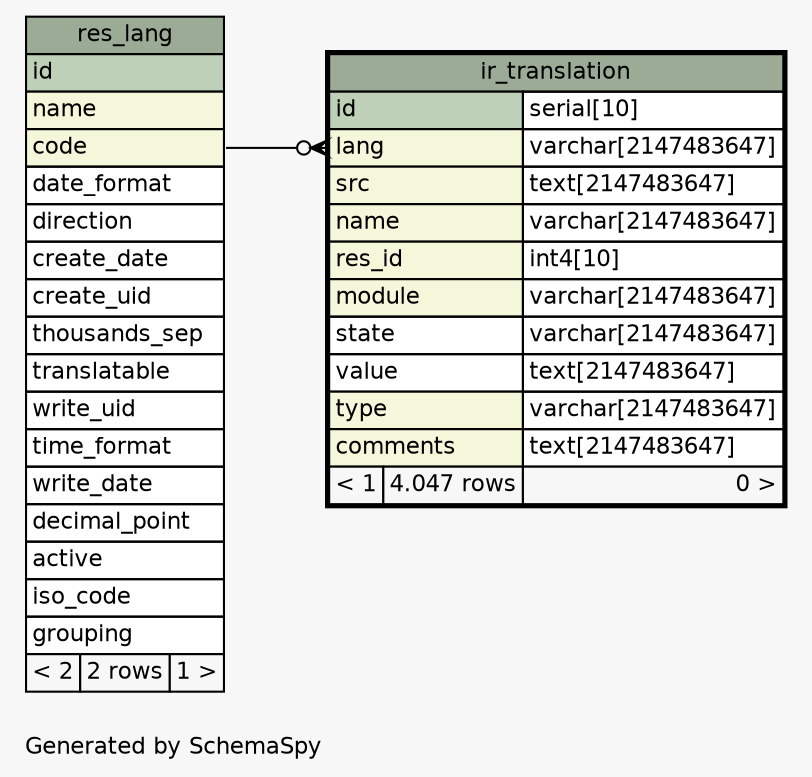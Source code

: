 // dot 2.36.0 on Linux 3.13.0-68-generic
// SchemaSpy rev 590
digraph "oneDegreeRelationshipsDiagram" {
  graph [
    rankdir="RL"
    bgcolor="#f7f7f7"
    label="\nGenerated by SchemaSpy"
    labeljust="l"
    nodesep="0.18"
    ranksep="0.46"
    fontname="Helvetica"
    fontsize="11"
  ];
  node [
    fontname="Helvetica"
    fontsize="11"
    shape="plaintext"
  ];
  edge [
    arrowsize="0.8"
  ];
  "ir_translation":"lang":w -> "res_lang":"code":e [arrowhead=none dir=back arrowtail=crowodot];
  "ir_translation" [
    label=<
    <TABLE BORDER="2" CELLBORDER="1" CELLSPACING="0" BGCOLOR="#ffffff">
      <TR><TD COLSPAN="3" BGCOLOR="#9bab96" ALIGN="CENTER">ir_translation</TD></TR>
      <TR><TD PORT="id" COLSPAN="2" BGCOLOR="#bed1b8" ALIGN="LEFT">id</TD><TD PORT="id.type" ALIGN="LEFT">serial[10]</TD></TR>
      <TR><TD PORT="lang" COLSPAN="2" BGCOLOR="#f4f7da" ALIGN="LEFT">lang</TD><TD PORT="lang.type" ALIGN="LEFT">varchar[2147483647]</TD></TR>
      <TR><TD PORT="src" COLSPAN="2" BGCOLOR="#f4f7da" ALIGN="LEFT">src</TD><TD PORT="src.type" ALIGN="LEFT">text[2147483647]</TD></TR>
      <TR><TD PORT="name" COLSPAN="2" BGCOLOR="#f4f7da" ALIGN="LEFT">name</TD><TD PORT="name.type" ALIGN="LEFT">varchar[2147483647]</TD></TR>
      <TR><TD PORT="res_id" COLSPAN="2" BGCOLOR="#f4f7da" ALIGN="LEFT">res_id</TD><TD PORT="res_id.type" ALIGN="LEFT">int4[10]</TD></TR>
      <TR><TD PORT="module" COLSPAN="2" BGCOLOR="#f4f7da" ALIGN="LEFT">module</TD><TD PORT="module.type" ALIGN="LEFT">varchar[2147483647]</TD></TR>
      <TR><TD PORT="state" COLSPAN="2" ALIGN="LEFT">state</TD><TD PORT="state.type" ALIGN="LEFT">varchar[2147483647]</TD></TR>
      <TR><TD PORT="value" COLSPAN="2" ALIGN="LEFT">value</TD><TD PORT="value.type" ALIGN="LEFT">text[2147483647]</TD></TR>
      <TR><TD PORT="type" COLSPAN="2" BGCOLOR="#f4f7da" ALIGN="LEFT">type</TD><TD PORT="type.type" ALIGN="LEFT">varchar[2147483647]</TD></TR>
      <TR><TD PORT="comments" COLSPAN="2" BGCOLOR="#f4f7da" ALIGN="LEFT">comments</TD><TD PORT="comments.type" ALIGN="LEFT">text[2147483647]</TD></TR>
      <TR><TD ALIGN="LEFT" BGCOLOR="#f7f7f7">&lt; 1</TD><TD ALIGN="RIGHT" BGCOLOR="#f7f7f7">4.047 rows</TD><TD ALIGN="RIGHT" BGCOLOR="#f7f7f7">0 &gt;</TD></TR>
    </TABLE>>
    URL="ir_translation.html"
    tooltip="ir_translation"
  ];
  "res_lang" [
    label=<
    <TABLE BORDER="0" CELLBORDER="1" CELLSPACING="0" BGCOLOR="#ffffff">
      <TR><TD COLSPAN="3" BGCOLOR="#9bab96" ALIGN="CENTER">res_lang</TD></TR>
      <TR><TD PORT="id" COLSPAN="3" BGCOLOR="#bed1b8" ALIGN="LEFT">id</TD></TR>
      <TR><TD PORT="name" COLSPAN="3" BGCOLOR="#f4f7da" ALIGN="LEFT">name</TD></TR>
      <TR><TD PORT="code" COLSPAN="3" BGCOLOR="#f4f7da" ALIGN="LEFT">code</TD></TR>
      <TR><TD PORT="date_format" COLSPAN="3" ALIGN="LEFT">date_format</TD></TR>
      <TR><TD PORT="direction" COLSPAN="3" ALIGN="LEFT">direction</TD></TR>
      <TR><TD PORT="create_date" COLSPAN="3" ALIGN="LEFT">create_date</TD></TR>
      <TR><TD PORT="create_uid" COLSPAN="3" ALIGN="LEFT">create_uid</TD></TR>
      <TR><TD PORT="thousands_sep" COLSPAN="3" ALIGN="LEFT">thousands_sep</TD></TR>
      <TR><TD PORT="translatable" COLSPAN="3" ALIGN="LEFT">translatable</TD></TR>
      <TR><TD PORT="write_uid" COLSPAN="3" ALIGN="LEFT">write_uid</TD></TR>
      <TR><TD PORT="time_format" COLSPAN="3" ALIGN="LEFT">time_format</TD></TR>
      <TR><TD PORT="write_date" COLSPAN="3" ALIGN="LEFT">write_date</TD></TR>
      <TR><TD PORT="decimal_point" COLSPAN="3" ALIGN="LEFT">decimal_point</TD></TR>
      <TR><TD PORT="active" COLSPAN="3" ALIGN="LEFT">active</TD></TR>
      <TR><TD PORT="iso_code" COLSPAN="3" ALIGN="LEFT">iso_code</TD></TR>
      <TR><TD PORT="grouping" COLSPAN="3" ALIGN="LEFT">grouping</TD></TR>
      <TR><TD ALIGN="LEFT" BGCOLOR="#f7f7f7">&lt; 2</TD><TD ALIGN="RIGHT" BGCOLOR="#f7f7f7">2 rows</TD><TD ALIGN="RIGHT" BGCOLOR="#f7f7f7">1 &gt;</TD></TR>
    </TABLE>>
    URL="res_lang.html"
    tooltip="res_lang"
  ];
}
